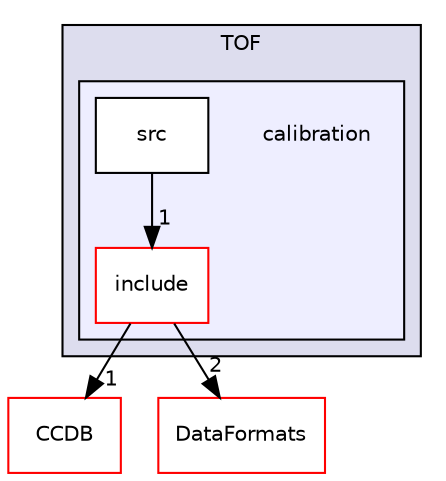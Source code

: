 digraph "/home/travis/build/AliceO2Group/AliceO2/Detectors/TOF/calibration" {
  bgcolor=transparent;
  compound=true
  node [ fontsize="10", fontname="Helvetica"];
  edge [ labelfontsize="10", labelfontname="Helvetica"];
  subgraph clusterdir_577c839d346a264df4e9e588ca2a45dd {
    graph [ bgcolor="#ddddee", pencolor="black", label="TOF" fontname="Helvetica", fontsize="10", URL="dir_577c839d346a264df4e9e588ca2a45dd.html"]
  subgraph clusterdir_7559d374f7e4089a12282edb4b89411f {
    graph [ bgcolor="#eeeeff", pencolor="black", label="" URL="dir_7559d374f7e4089a12282edb4b89411f.html"];
    dir_7559d374f7e4089a12282edb4b89411f [shape=plaintext label="calibration"];
    dir_9078f90efc926eafcab862e600c211ca [shape=box label="include" color="red" fillcolor="white" style="filled" URL="dir_9078f90efc926eafcab862e600c211ca.html"];
    dir_433e21cb2528786b2d3a126cc8ab6bdb [shape=box label="src" color="black" fillcolor="white" style="filled" URL="dir_433e21cb2528786b2d3a126cc8ab6bdb.html"];
  }
  }
  dir_6af676bf18881990e4083e191d0e63e0 [shape=box label="CCDB" color="red" URL="dir_6af676bf18881990e4083e191d0e63e0.html"];
  dir_2171f7ec022c5423887b07c69b2f5b48 [shape=box label="DataFormats" color="red" URL="dir_2171f7ec022c5423887b07c69b2f5b48.html"];
  dir_9078f90efc926eafcab862e600c211ca->dir_6af676bf18881990e4083e191d0e63e0 [headlabel="1", labeldistance=1.5 headhref="dir_000522_000010.html"];
  dir_9078f90efc926eafcab862e600c211ca->dir_2171f7ec022c5423887b07c69b2f5b48 [headlabel="2", labeldistance=1.5 headhref="dir_000522_000060.html"];
  dir_433e21cb2528786b2d3a126cc8ab6bdb->dir_9078f90efc926eafcab862e600c211ca [headlabel="1", labeldistance=1.5 headhref="dir_000524_000522.html"];
}
